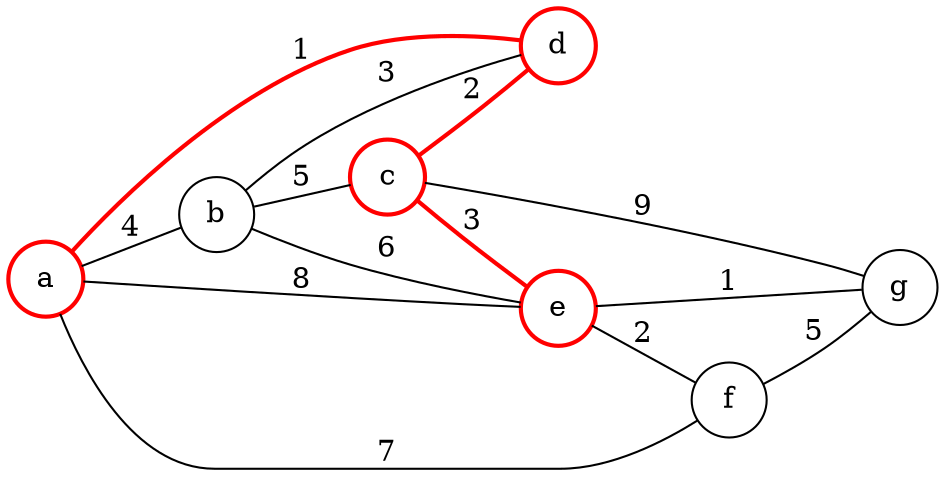 graph G {rankdir=LR;
  a [shape="circle", label="a", pos="-1,0!", color=red, style=bold] ;
  b [shape="circle", label="b", pos="0,0!"] ;
  c [shape="circle", label="c", pos="1,0!", color=red, style=bold] ;
  d [shape="circle", label="d", pos="0,1!", color=red, style=bold] ;
  e [shape="circle", label="e", pos="0,-1!", color=red, style=bold] ;
  f [shape="circle", label="f", pos="-1,-1.5!"] ;
  g [shape="circle", label="g", pos="1,-1.5!"] ;

a -- b [label="4"];
a -- d [label="1", color=red, style=bold];
a -- e [label="8"];
a -- f [label="7"];
b -- d [label="3"];
b -- c [label="5"];
b -- e [label="6"];
c -- d [label="2", color=red, style=bold];
c -- e [label="3", color=red, style=bold];
c -- g [label="9"];
e -- f [label="2"];
e -- g [label="1"];
f -- g [label="5"];
}

